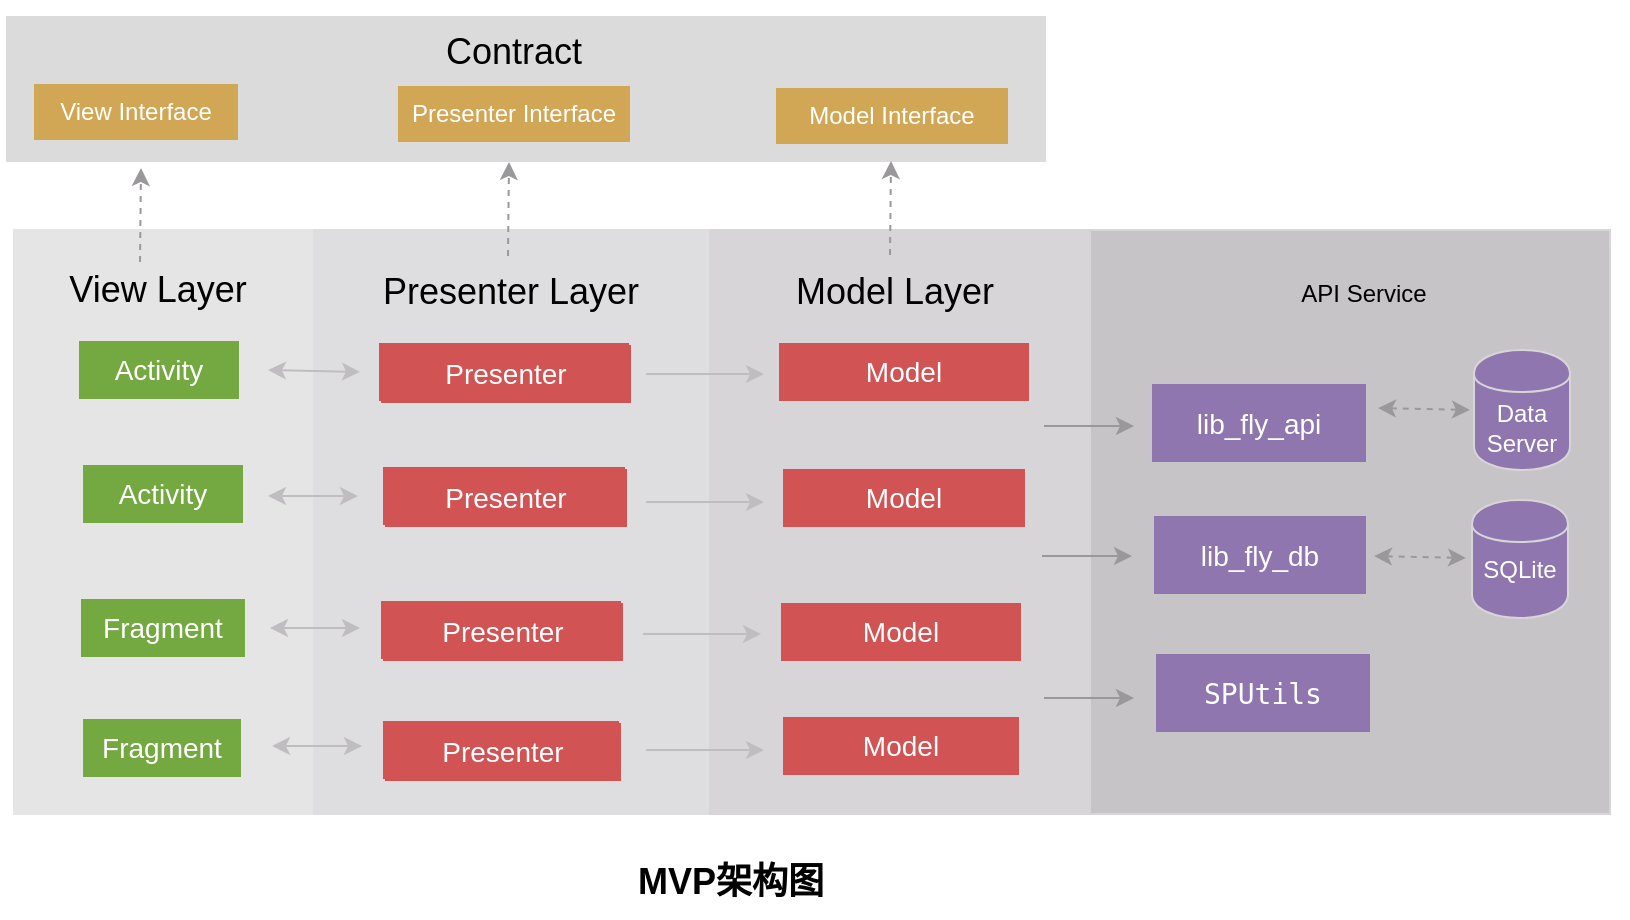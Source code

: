 <mxfile version="10.7.1" type="device"><diagram id="Ram7E14nnJD1XyDOd3_J" name="Page-1"><mxGraphModel dx="914" dy="644" grid="1" gridSize="1" guides="1" tooltips="1" connect="1" arrows="1" fold="1" page="1" pageScale="1" pageWidth="827" pageHeight="1169" math="0" shadow="0"><root><mxCell id="0"/><mxCell id="1" parent="0"/><mxCell id="29sW5BTRFyRNcANcTfLq-36" value="" style="text;html=1;strokeColor=#D8D5D8;fillColor=#D8D5D8;align=center;verticalAlign=middle;whiteSpace=wrap;rounded=0;fontColor=#ffffff;" parent="1" vertex="1"><mxGeometry x="393" y="143" width="197" height="292" as="geometry"/></mxCell><mxCell id="29sW5BTRFyRNcANcTfLq-1" value="" style="text;html=1;strokeColor=#E5E5E5;fillColor=#E5E5E5;align=center;verticalAlign=middle;whiteSpace=wrap;rounded=0;fontColor=#ffffff;" parent="1" vertex="1"><mxGeometry x="47" y="143" width="150" height="292" as="geometry"/></mxCell><mxCell id="29sW5BTRFyRNcANcTfLq-2" value="&lt;font style=&quot;font-size: 18px&quot;&gt;View Layer&lt;/font&gt;" style="text;html=1;strokeColor=none;fillColor=none;align=center;verticalAlign=middle;whiteSpace=wrap;rounded=0;" parent="1" vertex="1"><mxGeometry x="67" y="163" width="104" height="20" as="geometry"/></mxCell><mxCell id="29sW5BTRFyRNcANcTfLq-4" value="&lt;font color=&quot;#ffffff&quot; style=&quot;font-size: 14px&quot;&gt;Activity&lt;/font&gt;" style="text;html=1;align=center;verticalAlign=middle;whiteSpace=wrap;rounded=0;gradientColor=none;fillColor=#74A840;strokeColor=#74A840;" parent="1" vertex="1"><mxGeometry x="80" y="199" width="79" height="28" as="geometry"/></mxCell><mxCell id="29sW5BTRFyRNcANcTfLq-5" value="&lt;font color=&quot;#ffffff&quot; style=&quot;font-size: 14px&quot;&gt;Activity&lt;/font&gt;" style="text;html=1;align=center;verticalAlign=middle;whiteSpace=wrap;rounded=0;gradientColor=none;fillColor=#74A840;strokeColor=#74A840;" parent="1" vertex="1"><mxGeometry x="82" y="261" width="79" height="28" as="geometry"/></mxCell><mxCell id="29sW5BTRFyRNcANcTfLq-7" value="&lt;font color=&quot;#ffffff&quot; style=&quot;font-size: 14px&quot;&gt;Fragment&lt;br&gt;&lt;/font&gt;" style="text;html=1;align=center;verticalAlign=middle;whiteSpace=wrap;rounded=0;gradientColor=none;fillColor=#74A840;strokeColor=#74A840;" parent="1" vertex="1"><mxGeometry x="81" y="328" width="81" height="28" as="geometry"/></mxCell><mxCell id="29sW5BTRFyRNcANcTfLq-8" value="&lt;font color=&quot;#ffffff&quot; style=&quot;font-size: 14px&quot;&gt;Fragment&lt;/font&gt;" style="text;html=1;align=center;verticalAlign=middle;whiteSpace=wrap;rounded=0;gradientColor=none;fillColor=#74A840;strokeColor=#74A840;" parent="1" vertex="1"><mxGeometry x="82" y="388" width="78" height="28" as="geometry"/></mxCell><mxCell id="29sW5BTRFyRNcANcTfLq-9" value="" style="text;html=1;strokeColor=#DEDEE0;fillColor=#DEDEE0;align=center;verticalAlign=middle;whiteSpace=wrap;rounded=0;fontColor=#ffffff;" parent="1" vertex="1"><mxGeometry x="197" y="143" width="197" height="292" as="geometry"/></mxCell><mxCell id="29sW5BTRFyRNcANcTfLq-10" value="&lt;font style=&quot;font-size: 18px&quot;&gt;Presenter Layer&lt;/font&gt;" style="text;html=1;strokeColor=none;fillColor=none;align=center;verticalAlign=middle;whiteSpace=wrap;rounded=0;" parent="1" vertex="1"><mxGeometry x="217" y="164" width="157" height="20" as="geometry"/></mxCell><mxCell id="29sW5BTRFyRNcANcTfLq-11" value="&lt;font color=&quot;#ffffff&quot; style=&quot;font-size: 14px&quot;&gt;Presenter&lt;/font&gt;" style="text;html=1;align=center;verticalAlign=middle;whiteSpace=wrap;rounded=0;gradientColor=none;fillColor=#D25353;strokeColor=#D25353;" parent="1" vertex="1"><mxGeometry x="230" y="200" width="124" height="28" as="geometry"/></mxCell><mxCell id="29sW5BTRFyRNcANcTfLq-12" value="&lt;span&gt;&lt;font color=&quot;#ffffff&quot; style=&quot;font-size: 14px&quot;&gt;Presenter&lt;/font&gt;&lt;/span&gt;&lt;br&gt;" style="text;html=1;align=center;verticalAlign=middle;whiteSpace=wrap;rounded=0;gradientColor=none;fillColor=#D25353;strokeColor=#D25353;" parent="1" vertex="1"><mxGeometry x="232" y="262" width="120" height="28" as="geometry"/></mxCell><mxCell id="29sW5BTRFyRNcANcTfLq-13" value="&lt;font color=&quot;#ffffff&quot; style=&quot;font-size: 14px&quot;&gt;Presenter&lt;br&gt;&lt;/font&gt;" style="text;html=1;align=center;verticalAlign=middle;whiteSpace=wrap;rounded=0;gradientColor=none;fillColor=#D25353;strokeColor=#D25353;" parent="1" vertex="1"><mxGeometry x="231" y="329" width="119" height="28" as="geometry"/></mxCell><mxCell id="29sW5BTRFyRNcANcTfLq-14" value="&lt;font color=&quot;#ffffff&quot; style=&quot;font-size: 14px&quot;&gt;Presenter&lt;/font&gt;" style="text;html=1;align=center;verticalAlign=middle;whiteSpace=wrap;rounded=0;gradientColor=none;fillColor=#D25353;strokeColor=#D25353;" parent="1" vertex="1"><mxGeometry x="232" y="389" width="117" height="28" as="geometry"/></mxCell><mxCell id="29sW5BTRFyRNcANcTfLq-17" value="" style="endArrow=classic;startArrow=classic;html=1;strokeColor=#C0BDC1;jumpStyle=none;" parent="1" edge="1"><mxGeometry width="50" height="50" relative="1" as="geometry"><mxPoint x="174" y="213" as="sourcePoint"/><mxPoint x="220" y="214" as="targetPoint"/></mxGeometry></mxCell><mxCell id="29sW5BTRFyRNcANcTfLq-20" value="" style="endArrow=classic;startArrow=classic;html=1;strokeColor=#C0BDC1;jumpStyle=none;" parent="1" edge="1"><mxGeometry width="50" height="50" relative="1" as="geometry"><mxPoint x="174" y="276" as="sourcePoint"/><mxPoint x="219" y="276" as="targetPoint"/></mxGeometry></mxCell><mxCell id="29sW5BTRFyRNcANcTfLq-21" value="" style="endArrow=classic;startArrow=classic;html=1;strokeColor=#C0BDC1;jumpStyle=none;" parent="1" edge="1"><mxGeometry width="50" height="50" relative="1" as="geometry"><mxPoint x="175" y="342" as="sourcePoint"/><mxPoint x="220" y="342" as="targetPoint"/></mxGeometry></mxCell><mxCell id="29sW5BTRFyRNcANcTfLq-22" value="" style="endArrow=classic;startArrow=classic;html=1;strokeColor=#C0BDC1;jumpStyle=none;" parent="1" edge="1"><mxGeometry width="50" height="50" relative="1" as="geometry"><mxPoint x="176" y="401" as="sourcePoint"/><mxPoint x="221" y="401" as="targetPoint"/></mxGeometry></mxCell><mxCell id="29sW5BTRFyRNcANcTfLq-23" value="&lt;font style=&quot;font-size: 18px&quot;&gt;Presenter Layer&lt;/font&gt;" style="text;html=1;strokeColor=none;fillColor=none;align=center;verticalAlign=middle;whiteSpace=wrap;rounded=0;fontStyle=0;noLabel=1;fontColor=none;" parent="1" vertex="1"><mxGeometry x="218" y="165" width="157" height="20" as="geometry"/></mxCell><mxCell id="29sW5BTRFyRNcANcTfLq-24" value="&lt;font color=&quot;#ffffff&quot; style=&quot;font-size: 14px&quot;&gt;Presenter&lt;/font&gt;" style="text;html=1;align=center;verticalAlign=middle;whiteSpace=wrap;rounded=0;gradientColor=none;fillColor=#D25353;strokeColor=#D25353;" parent="1" vertex="1"><mxGeometry x="231" y="201" width="124" height="28" as="geometry"/></mxCell><mxCell id="29sW5BTRFyRNcANcTfLq-25" value="&lt;span&gt;&lt;font color=&quot;#ffffff&quot; style=&quot;font-size: 14px&quot;&gt;Presenter&lt;/font&gt;&lt;/span&gt;&lt;br&gt;" style="text;html=1;align=center;verticalAlign=middle;whiteSpace=wrap;rounded=0;gradientColor=none;fillColor=#D25353;strokeColor=#D25353;" parent="1" vertex="1"><mxGeometry x="233" y="263" width="120" height="28" as="geometry"/></mxCell><mxCell id="29sW5BTRFyRNcANcTfLq-26" value="&lt;font color=&quot;#ffffff&quot; style=&quot;font-size: 14px&quot;&gt;Presenter&lt;br&gt;&lt;/font&gt;" style="text;html=1;align=center;verticalAlign=middle;whiteSpace=wrap;rounded=0;gradientColor=none;fillColor=#D25353;strokeColor=#D25353;" parent="1" vertex="1"><mxGeometry x="232" y="330" width="119" height="28" as="geometry"/></mxCell><mxCell id="29sW5BTRFyRNcANcTfLq-27" value="&lt;font color=&quot;#ffffff&quot; style=&quot;font-size: 14px&quot;&gt;Presenter&lt;/font&gt;" style="text;html=1;align=center;verticalAlign=middle;whiteSpace=wrap;rounded=0;gradientColor=none;fillColor=#D25353;strokeColor=#D25353;" parent="1" vertex="1"><mxGeometry x="233" y="390" width="117" height="28" as="geometry"/></mxCell><mxCell id="29sW5BTRFyRNcANcTfLq-32" value="&lt;font color=&quot;#ffffff&quot; style=&quot;font-size: 14px&quot;&gt;Model&lt;/font&gt;" style="text;html=1;align=center;verticalAlign=middle;whiteSpace=wrap;rounded=0;gradientColor=none;fillColor=#D25353;strokeColor=#D25353;" parent="1" vertex="1"><mxGeometry x="430" y="200" width="124" height="28" as="geometry"/></mxCell><mxCell id="29sW5BTRFyRNcANcTfLq-33" value="&lt;span&gt;&lt;font color=&quot;#ffffff&quot; style=&quot;font-size: 14px&quot;&gt;Model&lt;/font&gt;&lt;/span&gt;&lt;br&gt;" style="text;html=1;align=center;verticalAlign=middle;whiteSpace=wrap;rounded=0;gradientColor=none;fillColor=#D25353;strokeColor=#D25353;" parent="1" vertex="1"><mxGeometry x="432" y="263" width="120" height="28" as="geometry"/></mxCell><mxCell id="29sW5BTRFyRNcANcTfLq-34" value="&lt;font color=&quot;#ffffff&quot; style=&quot;font-size: 14px&quot;&gt;Model&lt;br&gt;&lt;/font&gt;" style="text;html=1;align=center;verticalAlign=middle;whiteSpace=wrap;rounded=0;gradientColor=none;fillColor=#D25353;strokeColor=#D25353;" parent="1" vertex="1"><mxGeometry x="431" y="330" width="119" height="28" as="geometry"/></mxCell><mxCell id="29sW5BTRFyRNcANcTfLq-35" value="&lt;font color=&quot;#ffffff&quot; style=&quot;font-size: 14px&quot;&gt;Model&lt;/font&gt;" style="text;html=1;align=center;verticalAlign=middle;whiteSpace=wrap;rounded=0;gradientColor=none;fillColor=#D25353;strokeColor=#D25353;" parent="1" vertex="1"><mxGeometry x="432" y="387" width="117" height="28" as="geometry"/></mxCell><mxCell id="29sW5BTRFyRNcANcTfLq-37" value="&lt;font style=&quot;font-size: 18px&quot;&gt;Model Layer&lt;/font&gt;" style="text;html=1;strokeColor=none;fillColor=none;align=center;verticalAlign=middle;whiteSpace=wrap;rounded=0;fontStyle=0;fontColor=#000000;" parent="1" vertex="1"><mxGeometry x="409" y="164" width="157" height="20" as="geometry"/></mxCell><mxCell id="29sW5BTRFyRNcANcTfLq-42" value="" style="endArrow=classic;html=1;strokeColor=#C0BDC1;fontColor=#000000;" parent="1" edge="1"><mxGeometry width="50" height="50" relative="1" as="geometry"><mxPoint x="363" y="403" as="sourcePoint"/><mxPoint x="422" y="403" as="targetPoint"/></mxGeometry></mxCell><mxCell id="29sW5BTRFyRNcANcTfLq-43" value="" style="endArrow=classic;html=1;strokeColor=#C0BDC1;fontColor=#000000;" parent="1" edge="1"><mxGeometry width="50" height="50" relative="1" as="geometry"><mxPoint x="361.5" y="345" as="sourcePoint"/><mxPoint x="420.5" y="345" as="targetPoint"/></mxGeometry></mxCell><mxCell id="29sW5BTRFyRNcANcTfLq-44" value="" style="endArrow=classic;html=1;strokeColor=#C0BDC1;fontColor=#000000;" parent="1" edge="1"><mxGeometry width="50" height="50" relative="1" as="geometry"><mxPoint x="363" y="279" as="sourcePoint"/><mxPoint x="422" y="279" as="targetPoint"/></mxGeometry></mxCell><mxCell id="29sW5BTRFyRNcANcTfLq-45" value="" style="endArrow=classic;html=1;strokeColor=#C0BDC1;fontColor=#000000;" parent="1" edge="1"><mxGeometry width="50" height="50" relative="1" as="geometry"><mxPoint x="363" y="215" as="sourcePoint"/><mxPoint x="422" y="215" as="targetPoint"/></mxGeometry></mxCell><mxCell id="29sW5BTRFyRNcANcTfLq-46" value="" style="text;html=1;strokeColor=#D8D5D8;fillColor=#C7C4C7;align=center;verticalAlign=middle;whiteSpace=wrap;rounded=0;fontColor=#ffffff;" parent="1" vertex="1"><mxGeometry x="585" y="143" width="260" height="292" as="geometry"/></mxCell><mxCell id="29sW5BTRFyRNcANcTfLq-47" value="API Service" style="text;html=1;strokeColor=none;fillColor=none;align=center;verticalAlign=middle;whiteSpace=wrap;rounded=0;fontColor=#000000;" parent="1" vertex="1"><mxGeometry x="687" y="165" width="70" height="20" as="geometry"/></mxCell><mxCell id="rJqCWmfqUruvMIurVM89-4" value="&lt;font style=&quot;font-size: 14px&quot;&gt;lib_fly_api&lt;/font&gt;" style="text;html=1;strokeColor=none;fillColor=#8F76AE;align=center;verticalAlign=middle;whiteSpace=wrap;rounded=0;fontColor=#ffffff;" parent="1" vertex="1"><mxGeometry x="616" y="220" width="107" height="39" as="geometry"/></mxCell><mxCell id="rJqCWmfqUruvMIurVM89-5" value="&lt;font style=&quot;font-size: 14px&quot;&gt;lib_fly_db&lt;/font&gt;" style="text;html=1;strokeColor=none;fillColor=#8F76AE;align=center;verticalAlign=middle;whiteSpace=wrap;rounded=0;fontColor=#ffffff;" parent="1" vertex="1"><mxGeometry x="617" y="286" width="106" height="39" as="geometry"/></mxCell><mxCell id="rJqCWmfqUruvMIurVM89-6" value="&lt;pre&gt;&lt;font style=&quot;font-size: 14px&quot;&gt;SPUtils&lt;/font&gt;&lt;/pre&gt;" style="text;html=1;strokeColor=none;fillColor=#8F76AE;align=center;verticalAlign=middle;whiteSpace=wrap;rounded=0;fontColor=#ffffff;" parent="1" vertex="1"><mxGeometry x="618" y="355" width="107" height="39" as="geometry"/></mxCell><mxCell id="rJqCWmfqUruvMIurVM89-8" value="" style="shape=cylinder;whiteSpace=wrap;html=1;boundedLbl=1;backgroundOutline=1;strokeColor=#D8D5D8;strokeWidth=1;fillColor=#8F76AE;gradientColor=none;fontColor=#ffffff;" parent="1" vertex="1"><mxGeometry x="776" y="278" width="48" height="59" as="geometry"/></mxCell><mxCell id="rJqCWmfqUruvMIurVM89-9" value="SQLite" style="text;html=1;strokeColor=none;fillColor=none;align=center;verticalAlign=middle;whiteSpace=wrap;rounded=0;fontColor=#ffffff;" parent="1" vertex="1"><mxGeometry x="780" y="303" width="40" height="19" as="geometry"/></mxCell><mxCell id="rJqCWmfqUruvMIurVM89-10" value="Data&lt;br&gt;Server" style="shape=cylinder;whiteSpace=wrap;html=1;boundedLbl=1;backgroundOutline=1;strokeColor=#D8D5D8;strokeWidth=1;fillColor=#8F76AE;gradientColor=none;fontColor=#ffffff;" parent="1" vertex="1"><mxGeometry x="777" y="203" width="48" height="60" as="geometry"/></mxCell><mxCell id="rJqCWmfqUruvMIurVM89-11" value="" style="endArrow=classic;startArrow=classic;html=1;strokeColor=#9B989C;jumpStyle=none;dashed=1;" parent="1" edge="1"><mxGeometry width="50" height="50" relative="1" as="geometry"><mxPoint x="729" y="232" as="sourcePoint"/><mxPoint x="775" y="233" as="targetPoint"/></mxGeometry></mxCell><mxCell id="rJqCWmfqUruvMIurVM89-13" value="" style="endArrow=classic;startArrow=classic;html=1;strokeColor=#9B989C;jumpStyle=none;dashed=1;" parent="1" edge="1"><mxGeometry width="50" height="50" relative="1" as="geometry"><mxPoint x="727" y="306" as="sourcePoint"/><mxPoint x="773" y="307" as="targetPoint"/></mxGeometry></mxCell><mxCell id="rJqCWmfqUruvMIurVM89-14" value="" style="endArrow=classic;startArrow=none;html=1;strokeColor=#9B989C;jumpStyle=none;startFill=0;" parent="1" edge="1"><mxGeometry width="50" height="50" relative="1" as="geometry"><mxPoint x="562" y="241" as="sourcePoint"/><mxPoint x="607" y="241" as="targetPoint"/></mxGeometry></mxCell><mxCell id="rJqCWmfqUruvMIurVM89-15" value="" style="endArrow=classic;startArrow=none;html=1;strokeColor=#9B989C;jumpStyle=none;startFill=0;" parent="1" edge="1"><mxGeometry width="50" height="50" relative="1" as="geometry"><mxPoint x="561" y="306" as="sourcePoint"/><mxPoint x="606" y="306" as="targetPoint"/></mxGeometry></mxCell><mxCell id="rJqCWmfqUruvMIurVM89-17" value="" style="endArrow=classic;startArrow=none;html=1;strokeColor=#9B989C;jumpStyle=none;startFill=0;" parent="1" edge="1"><mxGeometry width="50" height="50" relative="1" as="geometry"><mxPoint x="562" y="377" as="sourcePoint"/><mxPoint x="607" y="377" as="targetPoint"/></mxGeometry></mxCell><mxCell id="rJqCWmfqUruvMIurVM89-18" value="&lt;font style=&quot;font-size: 18px&quot;&gt;&lt;b&gt;MVP架构图&lt;/b&gt;&lt;/font&gt;" style="text;html=1;strokeColor=none;fillColor=none;align=center;verticalAlign=middle;whiteSpace=wrap;rounded=0;fontColor=#000000;" parent="1" vertex="1"><mxGeometry x="348" y="459" width="115" height="20" as="geometry"/></mxCell><mxCell id="rJqCWmfqUruvMIurVM89-22" value="" style="text;html=1;strokeColor=none;fillColor=#DBDBDB;align=center;verticalAlign=middle;whiteSpace=wrap;rounded=0;labelBackgroundColor=#;fontColor=#000000;" parent="1" vertex="1"><mxGeometry x="43" y="36" width="520" height="73" as="geometry"/></mxCell><mxCell id="rJqCWmfqUruvMIurVM89-23" value="View Interface" style="text;html=1;strokeColor=none;fillColor=#D1A756;align=center;verticalAlign=middle;whiteSpace=wrap;rounded=0;labelBackgroundColor=#;fontColor=#FFFFFF;" parent="1" vertex="1"><mxGeometry x="57" y="70" width="102" height="28" as="geometry"/></mxCell><mxCell id="rJqCWmfqUruvMIurVM89-24" value="&lt;font style=&quot;font-size: 18px&quot;&gt;Contract&lt;/font&gt;" style="text;html=1;strokeColor=none;fillColor=none;align=center;verticalAlign=middle;whiteSpace=wrap;rounded=0;labelBackgroundColor=#;fontColor=#000000;" parent="1" vertex="1"><mxGeometry x="277" y="44" width="40" height="20" as="geometry"/></mxCell><mxCell id="rJqCWmfqUruvMIurVM89-25" value="Presenter Interface" style="text;html=1;strokeColor=none;fillColor=#D1A756;align=center;verticalAlign=middle;whiteSpace=wrap;rounded=0;labelBackgroundColor=#;fontColor=#FFFFFF;" parent="1" vertex="1"><mxGeometry x="239" y="71" width="116" height="28" as="geometry"/></mxCell><mxCell id="rJqCWmfqUruvMIurVM89-26" value="Model Interface" style="text;html=1;strokeColor=none;fillColor=#D1A756;align=center;verticalAlign=middle;whiteSpace=wrap;rounded=0;labelBackgroundColor=#;fontColor=#FFFFFF;" parent="1" vertex="1"><mxGeometry x="428" y="72" width="116" height="28" as="geometry"/></mxCell><mxCell id="rJqCWmfqUruvMIurVM89-27" value="" style="endArrow=classic;html=1;dashed=1;strokeColor=#9B989C;fontColor=#FFFFFF;" parent="1" edge="1"><mxGeometry width="50" height="50" relative="1" as="geometry"><mxPoint x="294" y="156" as="sourcePoint"/><mxPoint x="294.5" y="109" as="targetPoint"/></mxGeometry></mxCell><mxCell id="rJqCWmfqUruvMIurVM89-31" value="" style="endArrow=classic;html=1;dashed=1;strokeColor=#9B989C;fontColor=#FFFFFF;" parent="1" edge="1"><mxGeometry width="50" height="50" relative="1" as="geometry"><mxPoint x="110" y="159" as="sourcePoint"/><mxPoint x="110.5" y="112" as="targetPoint"/></mxGeometry></mxCell><mxCell id="rJqCWmfqUruvMIurVM89-32" value="" style="endArrow=classic;html=1;dashed=1;strokeColor=#9B989C;fontColor=#FFFFFF;" parent="1" edge="1"><mxGeometry width="50" height="50" relative="1" as="geometry"><mxPoint x="485" y="155.5" as="sourcePoint"/><mxPoint x="485.5" y="108.5" as="targetPoint"/></mxGeometry></mxCell><mxCell id="a--GAFA9R-w_3A2mCr2h-1" value="&amp;nbsp;&amp;nbsp;" style="text;html=1;strokeColor=none;fillColor=none;align=center;verticalAlign=middle;whiteSpace=wrap;rounded=0;" parent="1" vertex="1"><mxGeometry x="40" y="28" width="814" height="459" as="geometry"/></mxCell></root></mxGraphModel></diagram></mxfile>